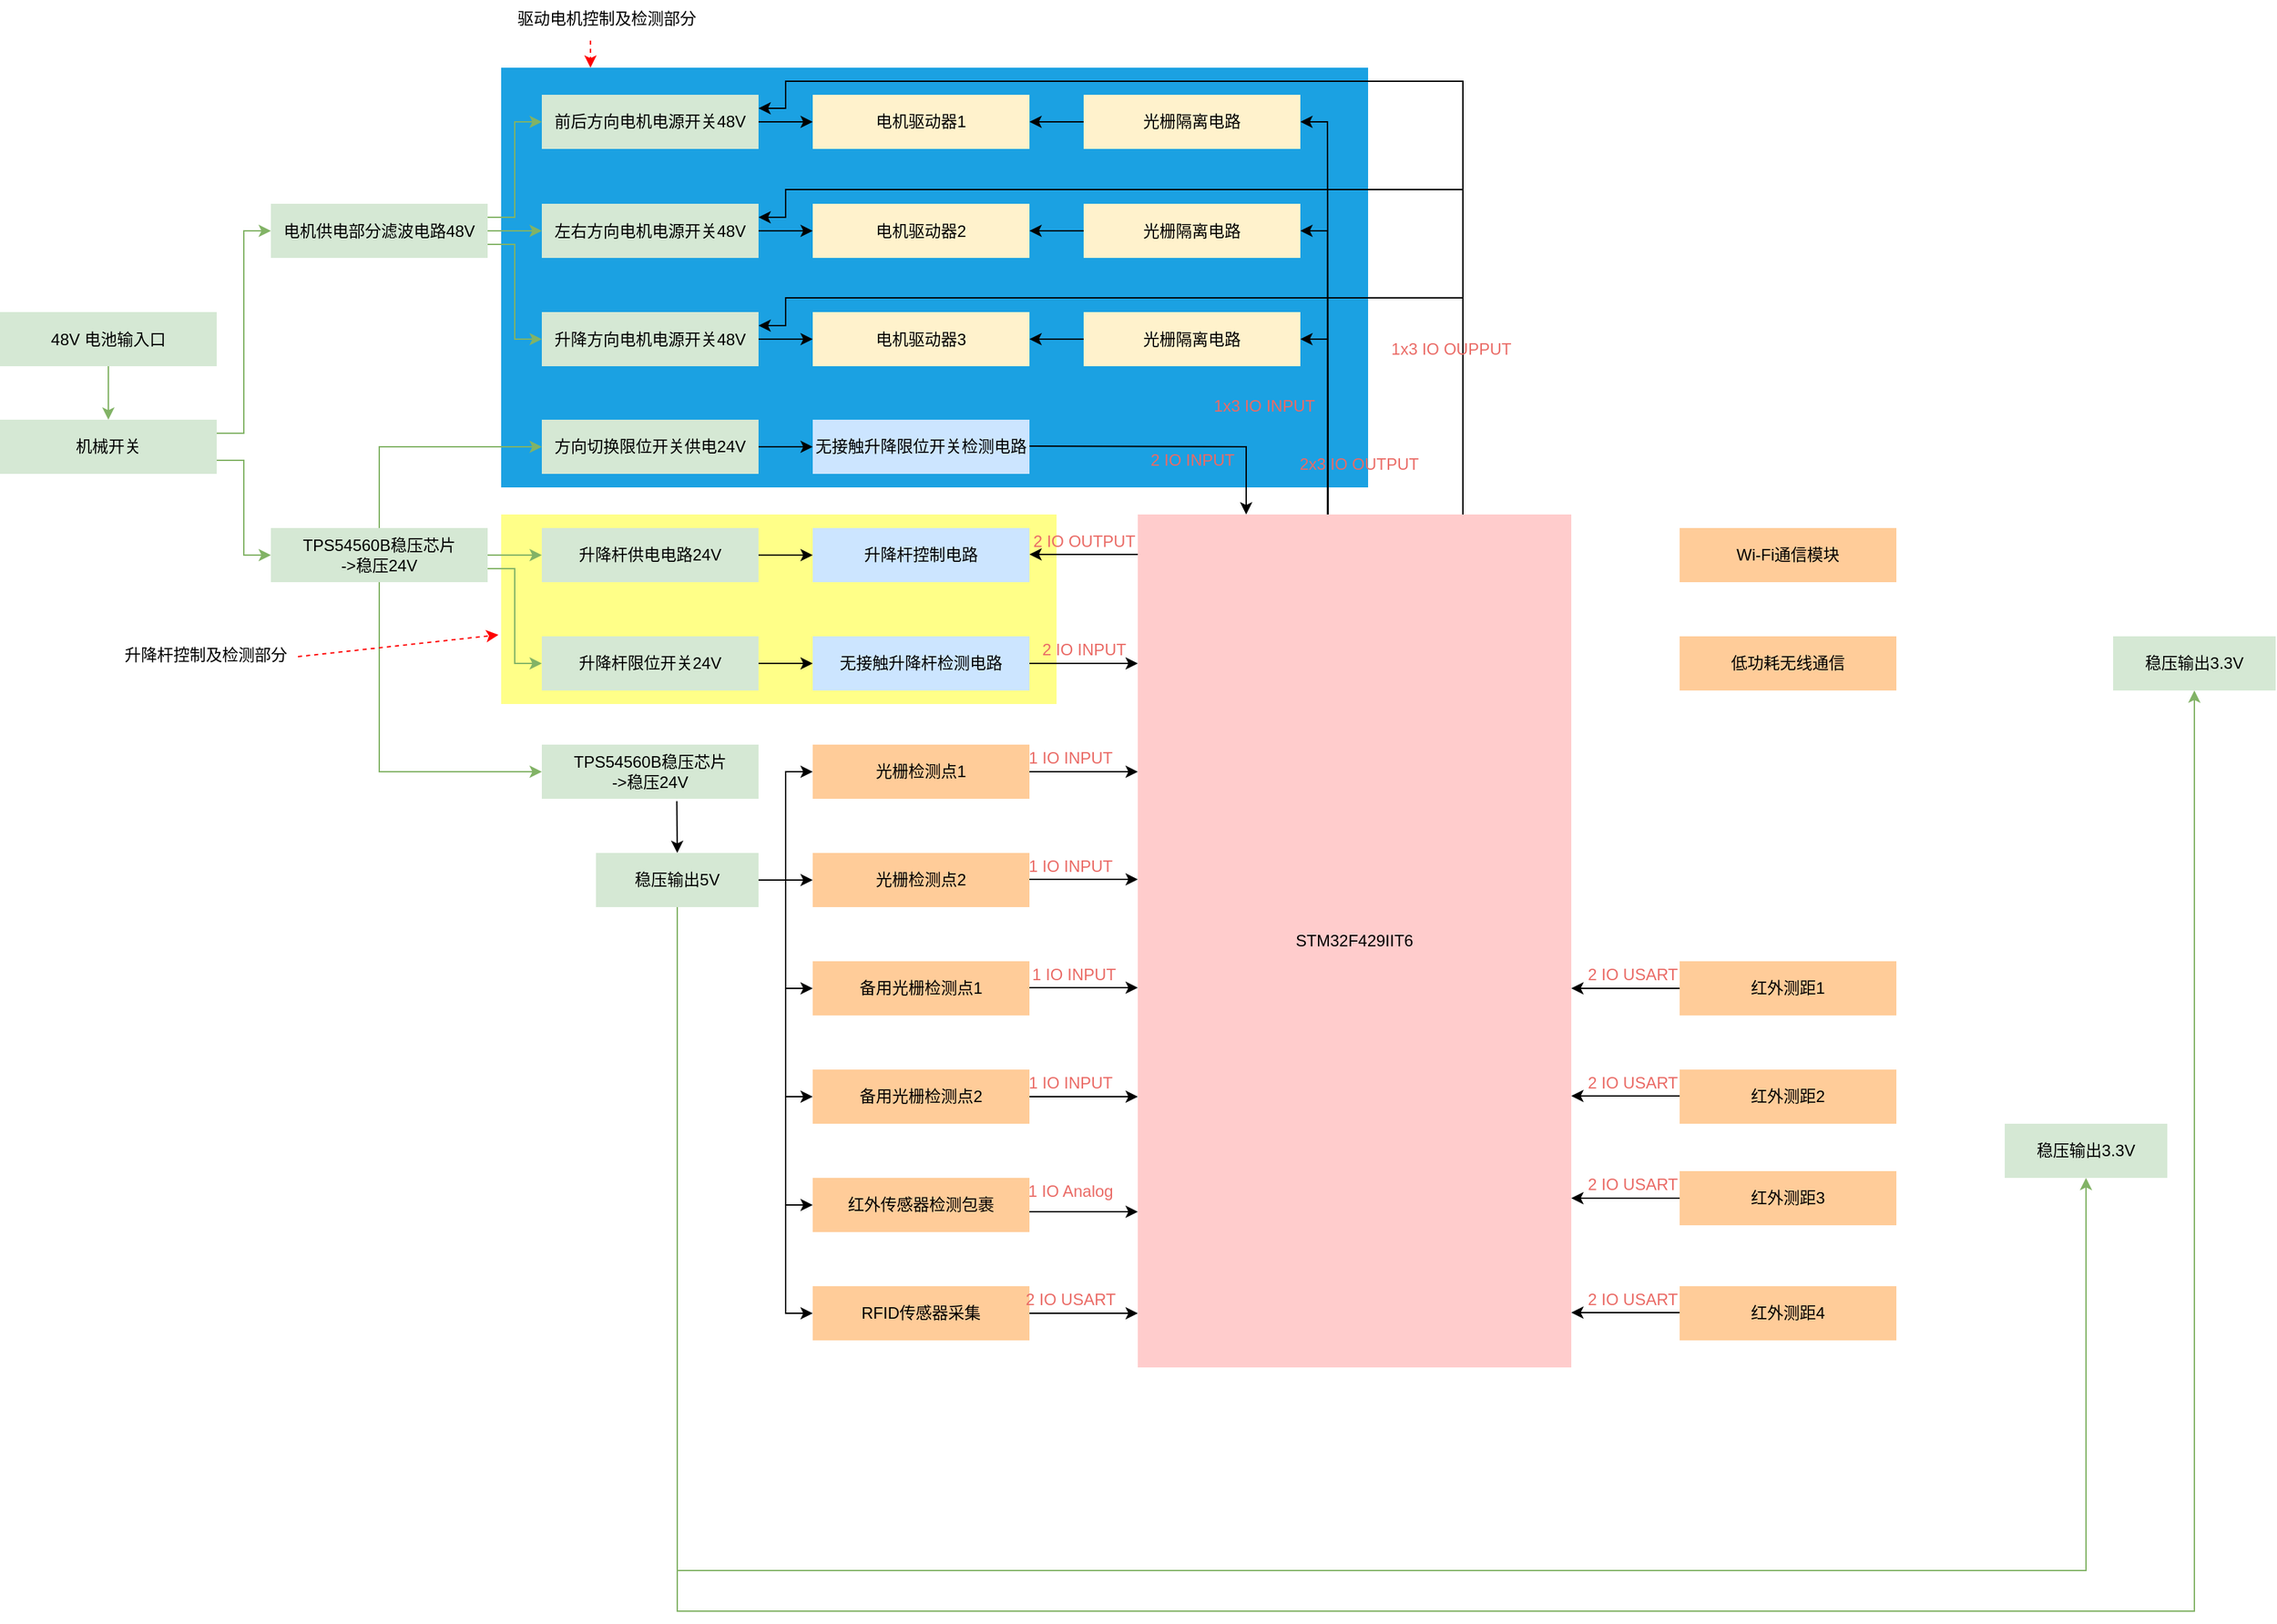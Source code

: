 <mxfile version="12.0.0" type="github" pages="1"><diagram id="swLJGi5v2HPjv_KgUqqM" name="第 1 页"><mxGraphModel dx="2008" dy="1260" grid="1" gridSize="10" guides="1" tooltips="1" connect="1" arrows="1" fold="1" page="1" pageScale="1" pageWidth="1169" pageHeight="827" math="0" shadow="0"><root><mxCell id="0"/><mxCell id="1" parent="0"/><mxCell id="vAtyXtitnbN9AJRjqvqJ-220" value="" style="rounded=0;whiteSpace=wrap;html=1;dashed=1;strokeColor=none;strokeWidth=1;fillColor=#1ba1e2;align=left;fontColor=#ffffff;" vertex="1" parent="1"><mxGeometry x="210" y="-60" width="640" height="310" as="geometry"/></mxCell><mxCell id="vAtyXtitnbN9AJRjqvqJ-217" value="" style="rounded=0;whiteSpace=wrap;html=1;strokeColor=none;strokeWidth=1;fillColor=#ffff88;align=left;noLabel=1;dashed=1;" vertex="1" parent="1"><mxGeometry x="210" y="270" width="410" height="140" as="geometry"/></mxCell><mxCell id="vAtyXtitnbN9AJRjqvqJ-133" value="" style="edgeStyle=orthogonalEdgeStyle;rounded=0;orthogonalLoop=1;jettySize=auto;html=1;exitX=0.5;exitY=0;exitDx=0;exitDy=0;fillColor=#d5e8d4;strokeColor=#82b366;" edge="1" parent="1" source="vAtyXtitnbN9AJRjqvqJ-2" target="vAtyXtitnbN9AJRjqvqJ-128"><mxGeometry relative="1" as="geometry"><Array as="points"><mxPoint x="120" y="220"/></Array></mxGeometry></mxCell><mxCell id="vAtyXtitnbN9AJRjqvqJ-144" style="edgeStyle=orthogonalEdgeStyle;rounded=0;orthogonalLoop=1;jettySize=auto;html=1;exitX=0.5;exitY=1;exitDx=0;exitDy=0;entryX=0;entryY=0.5;entryDx=0;entryDy=0;fillColor=#d5e8d4;strokeColor=#82b366;" edge="1" parent="1" source="vAtyXtitnbN9AJRjqvqJ-2" target="vAtyXtitnbN9AJRjqvqJ-114"><mxGeometry relative="1" as="geometry"/></mxCell><mxCell id="vAtyXtitnbN9AJRjqvqJ-145" value="" style="edgeStyle=orthogonalEdgeStyle;rounded=0;orthogonalLoop=1;jettySize=auto;html=1;fillColor=#d5e8d4;strokeColor=#82b366;" edge="1" parent="1" source="vAtyXtitnbN9AJRjqvqJ-2" target="vAtyXtitnbN9AJRjqvqJ-137"><mxGeometry relative="1" as="geometry"/></mxCell><mxCell id="vAtyXtitnbN9AJRjqvqJ-203" style="edgeStyle=orthogonalEdgeStyle;rounded=0;orthogonalLoop=1;jettySize=auto;html=1;exitX=1;exitY=0.75;exitDx=0;exitDy=0;entryX=0;entryY=0.5;entryDx=0;entryDy=0;fillColor=#d5e8d4;strokeColor=#82b366;" edge="1" parent="1" source="vAtyXtitnbN9AJRjqvqJ-2" target="vAtyXtitnbN9AJRjqvqJ-200"><mxGeometry relative="1" as="geometry"/></mxCell><mxCell id="vAtyXtitnbN9AJRjqvqJ-2" value="TPS54560B稳压芯片&lt;br&gt;-&amp;gt;稳压24V" style="rounded=0;whiteSpace=wrap;html=1;shadow=0;fillColor=#d5e8d4;strokeColor=none;" vertex="1" parent="1"><mxGeometry x="40" y="280" width="160" height="40" as="geometry"/></mxCell><mxCell id="vAtyXtitnbN9AJRjqvqJ-177" style="edgeStyle=orthogonalEdgeStyle;rounded=0;orthogonalLoop=1;jettySize=auto;html=1;entryX=1;entryY=0.5;entryDx=0;entryDy=0;" edge="1" parent="1" source="vAtyXtitnbN9AJRjqvqJ-3" target="vAtyXtitnbN9AJRjqvqJ-169"><mxGeometry relative="1" as="geometry"><Array as="points"><mxPoint x="820" y="141"/></Array></mxGeometry></mxCell><mxCell id="vAtyXtitnbN9AJRjqvqJ-179" style="edgeStyle=orthogonalEdgeStyle;rounded=0;orthogonalLoop=1;jettySize=auto;html=1;entryX=1;entryY=0.5;entryDx=0;entryDy=0;" edge="1" parent="1" source="vAtyXtitnbN9AJRjqvqJ-3" target="vAtyXtitnbN9AJRjqvqJ-168"><mxGeometry relative="1" as="geometry"><Array as="points"><mxPoint x="820" y="61"/></Array></mxGeometry></mxCell><mxCell id="vAtyXtitnbN9AJRjqvqJ-180" style="edgeStyle=orthogonalEdgeStyle;rounded=0;orthogonalLoop=1;jettySize=auto;html=1;exitX=0.439;exitY=0.001;exitDx=0;exitDy=0;entryX=1;entryY=0.5;entryDx=0;entryDy=0;exitPerimeter=0;" edge="1" parent="1" source="vAtyXtitnbN9AJRjqvqJ-3" target="vAtyXtitnbN9AJRjqvqJ-167"><mxGeometry relative="1" as="geometry"><Array as="points"><mxPoint x="820" y="200"/><mxPoint x="820" y="-20"/></Array></mxGeometry></mxCell><mxCell id="vAtyXtitnbN9AJRjqvqJ-227" value="2x3 IO OUTPUT" style="text;resizable=0;points=[];align=center;verticalAlign=middle;labelBackgroundColor=none;fontColor=#EA6B66;html=1;" vertex="1" connectable="0" parent="vAtyXtitnbN9AJRjqvqJ-180"><mxGeometry x="-0.546" y="63" relative="1" as="geometry"><mxPoint x="22.5" y="-30" as="offset"/></mxGeometry></mxCell><mxCell id="vAtyXtitnbN9AJRjqvqJ-242" style="edgeStyle=orthogonalEdgeStyle;rounded=0;orthogonalLoop=1;jettySize=auto;html=1;exitX=0.75;exitY=0;exitDx=0;exitDy=0;entryX=1;entryY=0.25;entryDx=0;entryDy=0;strokeColor=#000000;fontColor=#EA6B66;" edge="1" parent="1" source="vAtyXtitnbN9AJRjqvqJ-3" target="vAtyXtitnbN9AJRjqvqJ-120"><mxGeometry relative="1" as="geometry"><Array as="points"><mxPoint x="920" y="110"/><mxPoint x="420" y="110"/><mxPoint x="420" y="131"/></Array></mxGeometry></mxCell><mxCell id="vAtyXtitnbN9AJRjqvqJ-243" style="edgeStyle=orthogonalEdgeStyle;rounded=0;orthogonalLoop=1;jettySize=auto;html=1;exitX=0.75;exitY=0;exitDx=0;exitDy=0;entryX=1;entryY=0.25;entryDx=0;entryDy=0;strokeColor=#000000;fontColor=#EA6B66;" edge="1" parent="1" source="vAtyXtitnbN9AJRjqvqJ-3" target="vAtyXtitnbN9AJRjqvqJ-122"><mxGeometry relative="1" as="geometry"><Array as="points"><mxPoint x="920" y="30"/><mxPoint x="420" y="30"/><mxPoint x="420" y="51"/></Array></mxGeometry></mxCell><mxCell id="vAtyXtitnbN9AJRjqvqJ-244" style="edgeStyle=orthogonalEdgeStyle;rounded=0;orthogonalLoop=1;jettySize=auto;html=1;exitX=0.75;exitY=0;exitDx=0;exitDy=0;entryX=1;entryY=0.25;entryDx=0;entryDy=0;strokeColor=#000000;fontColor=#EA6B66;" edge="1" parent="1" source="vAtyXtitnbN9AJRjqvqJ-3" target="vAtyXtitnbN9AJRjqvqJ-123"><mxGeometry relative="1" as="geometry"><Array as="points"><mxPoint x="920" y="-50"/><mxPoint x="420" y="-50"/><mxPoint x="420" y="-30"/></Array></mxGeometry></mxCell><mxCell id="vAtyXtitnbN9AJRjqvqJ-245" value="1x3 IO OUPPUT" style="text;html=1;resizable=0;points=[];align=center;verticalAlign=middle;labelBackgroundColor=none;fontColor=#EA6B66;" vertex="1" connectable="0" parent="vAtyXtitnbN9AJRjqvqJ-244"><mxGeometry x="-0.852" y="1" relative="1" as="geometry"><mxPoint x="-8.5" y="-59" as="offset"/></mxGeometry></mxCell><mxCell id="vAtyXtitnbN9AJRjqvqJ-3" value="STM32F429IIT6" style="rounded=0;whiteSpace=wrap;html=1;shadow=0;fillColor=#ffcccc;strokeColor=none;" vertex="1" parent="1"><mxGeometry x="680" y="270" width="320" height="630" as="geometry"/></mxCell><mxCell id="vAtyXtitnbN9AJRjqvqJ-118" style="edgeStyle=orthogonalEdgeStyle;rounded=0;orthogonalLoop=1;jettySize=auto;html=1;exitX=1;exitY=0.25;exitDx=0;exitDy=0;entryX=0;entryY=0.5;entryDx=0;entryDy=0;fillColor=#d5e8d4;strokeColor=#82b366;" edge="1" parent="1" source="vAtyXtitnbN9AJRjqvqJ-112" target="vAtyXtitnbN9AJRjqvqJ-116"><mxGeometry relative="1" as="geometry"/></mxCell><mxCell id="vAtyXtitnbN9AJRjqvqJ-127" style="edgeStyle=orthogonalEdgeStyle;rounded=0;orthogonalLoop=1;jettySize=auto;html=1;exitX=1;exitY=0.75;exitDx=0;exitDy=0;entryX=0;entryY=0.5;entryDx=0;entryDy=0;fillColor=#d5e8d4;strokeColor=#82b366;" edge="1" parent="1" source="vAtyXtitnbN9AJRjqvqJ-112" target="vAtyXtitnbN9AJRjqvqJ-2"><mxGeometry relative="1" as="geometry"/></mxCell><mxCell id="vAtyXtitnbN9AJRjqvqJ-112" value="机械开关" style="rounded=0;whiteSpace=wrap;html=1;shadow=0;fillColor=#d5e8d4;strokeColor=none;" vertex="1" parent="1"><mxGeometry x="-160" y="200" width="160" height="40" as="geometry"/></mxCell><mxCell id="vAtyXtitnbN9AJRjqvqJ-148" style="edgeStyle=orthogonalEdgeStyle;rounded=0;orthogonalLoop=1;jettySize=auto;html=1;exitX=0.623;exitY=1.043;exitDx=0;exitDy=0;entryX=0.5;entryY=0;entryDx=0;entryDy=0;exitPerimeter=0;" edge="1" parent="1" source="vAtyXtitnbN9AJRjqvqJ-114" target="vAtyXtitnbN9AJRjqvqJ-147"><mxGeometry relative="1" as="geometry"/></mxCell><mxCell id="vAtyXtitnbN9AJRjqvqJ-114" value="TPS54560B稳压芯片&lt;br&gt;-&amp;gt;稳压24V" style="rounded=0;whiteSpace=wrap;html=1;shadow=0;fillColor=#d5e8d4;strokeColor=none;" vertex="1" parent="1"><mxGeometry x="240" y="440" width="160" height="40" as="geometry"/></mxCell><mxCell id="vAtyXtitnbN9AJRjqvqJ-124" value="" style="edgeStyle=orthogonalEdgeStyle;rounded=0;orthogonalLoop=1;jettySize=auto;html=1;fillColor=#d5e8d4;strokeColor=#82b366;" edge="1" parent="1" source="vAtyXtitnbN9AJRjqvqJ-116" target="vAtyXtitnbN9AJRjqvqJ-122"><mxGeometry relative="1" as="geometry"/></mxCell><mxCell id="vAtyXtitnbN9AJRjqvqJ-125" style="edgeStyle=orthogonalEdgeStyle;rounded=0;orthogonalLoop=1;jettySize=auto;html=1;exitX=1;exitY=0.25;exitDx=0;exitDy=0;entryX=0;entryY=0.5;entryDx=0;entryDy=0;fillColor=#d5e8d4;strokeColor=#82b366;" edge="1" parent="1" source="vAtyXtitnbN9AJRjqvqJ-116" target="vAtyXtitnbN9AJRjqvqJ-123"><mxGeometry relative="1" as="geometry"/></mxCell><mxCell id="vAtyXtitnbN9AJRjqvqJ-126" style="edgeStyle=orthogonalEdgeStyle;rounded=0;orthogonalLoop=1;jettySize=auto;html=1;exitX=1;exitY=0.75;exitDx=0;exitDy=0;entryX=0;entryY=0.5;entryDx=0;entryDy=0;fillColor=#d5e8d4;strokeColor=#82b366;" edge="1" parent="1" source="vAtyXtitnbN9AJRjqvqJ-116" target="vAtyXtitnbN9AJRjqvqJ-120"><mxGeometry relative="1" as="geometry"/></mxCell><mxCell id="vAtyXtitnbN9AJRjqvqJ-116" value="电机供电部分滤波电路48V" style="rounded=0;whiteSpace=wrap;html=1;shadow=0;fillColor=#d5e8d4;strokeColor=none;" vertex="1" parent="1"><mxGeometry x="40" y="40.5" width="160" height="40" as="geometry"/></mxCell><mxCell id="vAtyXtitnbN9AJRjqvqJ-172" value="" style="edgeStyle=orthogonalEdgeStyle;rounded=0;orthogonalLoop=1;jettySize=auto;html=1;" edge="1" parent="1" source="vAtyXtitnbN9AJRjqvqJ-120" target="vAtyXtitnbN9AJRjqvqJ-152"><mxGeometry relative="1" as="geometry"/></mxCell><mxCell id="vAtyXtitnbN9AJRjqvqJ-120" value="升降方向电机电源开关48V" style="rounded=0;whiteSpace=wrap;html=1;shadow=0;fillColor=#d5e8d4;strokeColor=none;" vertex="1" parent="1"><mxGeometry x="240" y="120.5" width="160" height="40" as="geometry"/></mxCell><mxCell id="vAtyXtitnbN9AJRjqvqJ-171" value="" style="edgeStyle=orthogonalEdgeStyle;rounded=0;orthogonalLoop=1;jettySize=auto;html=1;" edge="1" parent="1" source="vAtyXtitnbN9AJRjqvqJ-122" target="vAtyXtitnbN9AJRjqvqJ-151"><mxGeometry relative="1" as="geometry"/></mxCell><mxCell id="vAtyXtitnbN9AJRjqvqJ-122" value="左右方向电机电源开关48V" style="rounded=0;whiteSpace=wrap;html=1;shadow=0;fillColor=#d5e8d4;strokeColor=none;" vertex="1" parent="1"><mxGeometry x="240" y="40.5" width="160" height="40" as="geometry"/></mxCell><mxCell id="vAtyXtitnbN9AJRjqvqJ-170" value="" style="edgeStyle=orthogonalEdgeStyle;rounded=0;orthogonalLoop=1;jettySize=auto;html=1;" edge="1" parent="1" source="vAtyXtitnbN9AJRjqvqJ-123" target="vAtyXtitnbN9AJRjqvqJ-150"><mxGeometry relative="1" as="geometry"/></mxCell><mxCell id="vAtyXtitnbN9AJRjqvqJ-123" value="前后方向电机电源开关48V" style="rounded=0;whiteSpace=wrap;html=1;shadow=0;fillColor=#d5e8d4;strokeColor=none;" vertex="1" parent="1"><mxGeometry x="240" y="-40" width="160" height="40" as="geometry"/></mxCell><mxCell id="vAtyXtitnbN9AJRjqvqJ-156" value="" style="edgeStyle=orthogonalEdgeStyle;rounded=0;orthogonalLoop=1;jettySize=auto;html=1;" edge="1" parent="1" source="vAtyXtitnbN9AJRjqvqJ-128" target="vAtyXtitnbN9AJRjqvqJ-134"><mxGeometry relative="1" as="geometry"/></mxCell><mxCell id="vAtyXtitnbN9AJRjqvqJ-128" value="方向切换限位开关供电24V" style="rounded=0;whiteSpace=wrap;html=1;shadow=0;fillColor=#d5e8d4;strokeColor=none;" vertex="1" parent="1"><mxGeometry x="240" y="200" width="160" height="40" as="geometry"/></mxCell><mxCell id="vAtyXtitnbN9AJRjqvqJ-134" value="&lt;span style=&quot;white-space: normal&quot;&gt;无接触升降限位开关检测电路&lt;/span&gt;" style="rounded=0;whiteSpace=wrap;html=1;shadow=0;fillColor=#cce5ff;strokeColor=none;" vertex="1" parent="1"><mxGeometry x="440" y="200" width="160" height="40" as="geometry"/></mxCell><mxCell id="vAtyXtitnbN9AJRjqvqJ-140" value="" style="edgeStyle=orthogonalEdgeStyle;rounded=0;orthogonalLoop=1;jettySize=auto;html=1;" edge="1" parent="1" source="vAtyXtitnbN9AJRjqvqJ-137" target="vAtyXtitnbN9AJRjqvqJ-139"><mxGeometry relative="1" as="geometry"/></mxCell><mxCell id="vAtyXtitnbN9AJRjqvqJ-137" value="升降杆供电电路24V" style="rounded=0;whiteSpace=wrap;html=1;shadow=0;fillColor=#d5e8d4;strokeColor=none;" vertex="1" parent="1"><mxGeometry x="240" y="280" width="160" height="40" as="geometry"/></mxCell><mxCell id="vAtyXtitnbN9AJRjqvqJ-139" value="升降杆控制电路" style="rounded=0;whiteSpace=wrap;html=1;shadow=0;fillColor=#cce5ff;strokeColor=none;" vertex="1" parent="1"><mxGeometry x="440" y="280" width="160" height="40" as="geometry"/></mxCell><mxCell id="vAtyXtitnbN9AJRjqvqJ-146" value="稳压输出3.3V" style="rounded=0;whiteSpace=wrap;html=1;shadow=0;fillColor=#d5e8d4;strokeColor=none;" vertex="1" parent="1"><mxGeometry x="1320" y="720" width="120" height="40" as="geometry"/></mxCell><mxCell id="vAtyXtitnbN9AJRjqvqJ-162" style="edgeStyle=orthogonalEdgeStyle;rounded=0;orthogonalLoop=1;jettySize=auto;html=1;exitX=1;exitY=0.5;exitDx=0;exitDy=0;entryX=0;entryY=0.5;entryDx=0;entryDy=0;" edge="1" parent="1" source="vAtyXtitnbN9AJRjqvqJ-147" target="vAtyXtitnbN9AJRjqvqJ-157"><mxGeometry relative="1" as="geometry"/></mxCell><mxCell id="vAtyXtitnbN9AJRjqvqJ-163" style="edgeStyle=orthogonalEdgeStyle;rounded=0;orthogonalLoop=1;jettySize=auto;html=1;exitX=1;exitY=0.5;exitDx=0;exitDy=0;entryX=0;entryY=0.5;entryDx=0;entryDy=0;" edge="1" parent="1" source="vAtyXtitnbN9AJRjqvqJ-147" target="vAtyXtitnbN9AJRjqvqJ-158"><mxGeometry relative="1" as="geometry"/></mxCell><mxCell id="vAtyXtitnbN9AJRjqvqJ-164" style="edgeStyle=orthogonalEdgeStyle;rounded=0;orthogonalLoop=1;jettySize=auto;html=1;exitX=1;exitY=0.5;exitDx=0;exitDy=0;entryX=0;entryY=0.5;entryDx=0;entryDy=0;" edge="1" parent="1" source="vAtyXtitnbN9AJRjqvqJ-147" target="vAtyXtitnbN9AJRjqvqJ-160"><mxGeometry relative="1" as="geometry"/></mxCell><mxCell id="vAtyXtitnbN9AJRjqvqJ-165" style="edgeStyle=orthogonalEdgeStyle;rounded=0;orthogonalLoop=1;jettySize=auto;html=1;exitX=1;exitY=0.5;exitDx=0;exitDy=0;entryX=0;entryY=0.5;entryDx=0;entryDy=0;" edge="1" parent="1" source="vAtyXtitnbN9AJRjqvqJ-147" target="vAtyXtitnbN9AJRjqvqJ-161"><mxGeometry relative="1" as="geometry"/></mxCell><mxCell id="vAtyXtitnbN9AJRjqvqJ-224" style="edgeStyle=orthogonalEdgeStyle;rounded=0;orthogonalLoop=1;jettySize=auto;html=1;exitX=0.5;exitY=1;exitDx=0;exitDy=0;entryX=0.5;entryY=1;entryDx=0;entryDy=0;strokeColor=#82b366;fontColor=none;fillColor=#d5e8d4;" edge="1" parent="1" source="vAtyXtitnbN9AJRjqvqJ-147" target="vAtyXtitnbN9AJRjqvqJ-146"><mxGeometry relative="1" as="geometry"><Array as="points"><mxPoint x="340" y="1050"/><mxPoint x="1380" y="1050"/></Array></mxGeometry></mxCell><mxCell id="vAtyXtitnbN9AJRjqvqJ-226" style="edgeStyle=orthogonalEdgeStyle;rounded=0;orthogonalLoop=1;jettySize=auto;html=1;exitX=0.5;exitY=1;exitDx=0;exitDy=0;entryX=0.5;entryY=1;entryDx=0;entryDy=0;strokeColor=#82b366;fontColor=none;fillColor=#d5e8d4;" edge="1" parent="1" source="vAtyXtitnbN9AJRjqvqJ-147" target="vAtyXtitnbN9AJRjqvqJ-225"><mxGeometry relative="1" as="geometry"><Array as="points"><mxPoint x="340" y="1080"/><mxPoint x="1460" y="1080"/></Array></mxGeometry></mxCell><mxCell id="vAtyXtitnbN9AJRjqvqJ-259" style="edgeStyle=orthogonalEdgeStyle;rounded=0;orthogonalLoop=1;jettySize=auto;html=1;exitX=1;exitY=0.5;exitDx=0;exitDy=0;entryX=0;entryY=0.5;entryDx=0;entryDy=0;strokeColor=#000000;fontColor=#EA6B66;" edge="1" parent="1" source="vAtyXtitnbN9AJRjqvqJ-147" target="vAtyXtitnbN9AJRjqvqJ-247"><mxGeometry relative="1" as="geometry"/></mxCell><mxCell id="vAtyXtitnbN9AJRjqvqJ-260" style="edgeStyle=orthogonalEdgeStyle;rounded=0;orthogonalLoop=1;jettySize=auto;html=1;exitX=1;exitY=0.5;exitDx=0;exitDy=0;entryX=0;entryY=0.5;entryDx=0;entryDy=0;strokeColor=#000000;fontColor=#EA6B66;" edge="1" parent="1" source="vAtyXtitnbN9AJRjqvqJ-147" target="vAtyXtitnbN9AJRjqvqJ-246"><mxGeometry relative="1" as="geometry"/></mxCell><mxCell id="vAtyXtitnbN9AJRjqvqJ-147" value="稳压输出5V" style="rounded=0;whiteSpace=wrap;html=1;shadow=0;fillColor=#d5e8d4;strokeColor=none;" vertex="1" parent="1"><mxGeometry x="280" y="520" width="120" height="40" as="geometry"/></mxCell><mxCell id="vAtyXtitnbN9AJRjqvqJ-150" value="电机驱动器1" style="rounded=0;whiteSpace=wrap;html=1;shadow=0;fillColor=#fff2cc;strokeColor=none;" vertex="1" parent="1"><mxGeometry x="440" y="-40.0" width="160" height="40" as="geometry"/></mxCell><mxCell id="vAtyXtitnbN9AJRjqvqJ-151" value="电机驱动器2" style="rounded=0;whiteSpace=wrap;html=1;shadow=0;fillColor=#fff2cc;strokeColor=none;" vertex="1" parent="1"><mxGeometry x="440" y="40.5" width="160" height="40" as="geometry"/></mxCell><mxCell id="vAtyXtitnbN9AJRjqvqJ-152" value="电机驱动器3" style="rounded=0;whiteSpace=wrap;html=1;shadow=0;fillColor=#fff2cc;strokeColor=none;" vertex="1" parent="1"><mxGeometry x="440" y="120.5" width="160" height="40" as="geometry"/></mxCell><mxCell id="vAtyXtitnbN9AJRjqvqJ-157" value="光栅检测点1" style="rounded=0;whiteSpace=wrap;html=1;shadow=0;fillColor=#ffcc99;strokeColor=none;" vertex="1" parent="1"><mxGeometry x="440" y="440" width="160" height="40" as="geometry"/></mxCell><mxCell id="vAtyXtitnbN9AJRjqvqJ-158" value="光栅检测点2" style="rounded=0;whiteSpace=wrap;html=1;shadow=0;fillColor=#ffcc99;strokeColor=none;" vertex="1" parent="1"><mxGeometry x="440" y="520" width="160" height="40" as="geometry"/></mxCell><mxCell id="vAtyXtitnbN9AJRjqvqJ-160" value="备用光栅检测点1" style="rounded=0;whiteSpace=wrap;html=1;shadow=0;fillColor=#ffcc99;strokeColor=none;" vertex="1" parent="1"><mxGeometry x="440" y="600" width="160" height="40" as="geometry"/></mxCell><mxCell id="vAtyXtitnbN9AJRjqvqJ-161" value="备用光栅检测点2" style="rounded=0;whiteSpace=wrap;html=1;shadow=0;fillColor=#ffcc99;strokeColor=none;" vertex="1" parent="1"><mxGeometry x="440" y="680" width="160" height="40" as="geometry"/></mxCell><mxCell id="vAtyXtitnbN9AJRjqvqJ-174" value="" style="edgeStyle=orthogonalEdgeStyle;rounded=0;orthogonalLoop=1;jettySize=auto;html=1;" edge="1" parent="1" source="vAtyXtitnbN9AJRjqvqJ-167" target="vAtyXtitnbN9AJRjqvqJ-150"><mxGeometry relative="1" as="geometry"/></mxCell><mxCell id="vAtyXtitnbN9AJRjqvqJ-167" value="光栅隔离电路" style="rounded=0;whiteSpace=wrap;html=1;shadow=0;fillColor=#fff2cc;strokeColor=none;" vertex="1" parent="1"><mxGeometry x="640" y="-40" width="160" height="40" as="geometry"/></mxCell><mxCell id="vAtyXtitnbN9AJRjqvqJ-175" value="" style="edgeStyle=orthogonalEdgeStyle;rounded=0;orthogonalLoop=1;jettySize=auto;html=1;" edge="1" parent="1" source="vAtyXtitnbN9AJRjqvqJ-168" target="vAtyXtitnbN9AJRjqvqJ-151"><mxGeometry relative="1" as="geometry"/></mxCell><mxCell id="vAtyXtitnbN9AJRjqvqJ-168" value="光栅隔离电路" style="rounded=0;whiteSpace=wrap;html=1;shadow=0;fillColor=#fff2cc;strokeColor=none;" vertex="1" parent="1"><mxGeometry x="640" y="40.5" width="160" height="40" as="geometry"/></mxCell><mxCell id="vAtyXtitnbN9AJRjqvqJ-176" value="" style="edgeStyle=orthogonalEdgeStyle;rounded=0;orthogonalLoop=1;jettySize=auto;html=1;" edge="1" parent="1" source="vAtyXtitnbN9AJRjqvqJ-169" target="vAtyXtitnbN9AJRjqvqJ-152"><mxGeometry relative="1" as="geometry"/></mxCell><mxCell id="vAtyXtitnbN9AJRjqvqJ-169" value="光栅隔离电路" style="rounded=0;whiteSpace=wrap;html=1;shadow=0;fillColor=#fff2cc;strokeColor=none;" vertex="1" parent="1"><mxGeometry x="640" y="120.5" width="160" height="40" as="geometry"/></mxCell><mxCell id="vAtyXtitnbN9AJRjqvqJ-187" style="edgeStyle=orthogonalEdgeStyle;rounded=0;orthogonalLoop=1;jettySize=auto;html=1;exitX=0;exitY=0.313;exitDx=0;exitDy=0;entryX=1;entryY=0.5;entryDx=0;entryDy=0;exitPerimeter=0;" edge="1" parent="1"><mxGeometry relative="1" as="geometry"><mxPoint x="600" y="380" as="sourcePoint"/><mxPoint x="680" y="380" as="targetPoint"/></mxGeometry></mxCell><mxCell id="vAtyXtitnbN9AJRjqvqJ-231" value="2 IO INPUT" style="text;html=1;resizable=0;points=[];align=center;verticalAlign=middle;labelBackgroundColor=none;fontColor=#EA6B66;" vertex="1" connectable="0" parent="vAtyXtitnbN9AJRjqvqJ-187"><mxGeometry x="-0.09" y="-1" relative="1" as="geometry"><mxPoint x="3.276" y="-11" as="offset"/></mxGeometry></mxCell><mxCell id="vAtyXtitnbN9AJRjqvqJ-188" style="edgeStyle=orthogonalEdgeStyle;rounded=0;orthogonalLoop=1;jettySize=auto;html=1;exitX=0;exitY=0.313;exitDx=0;exitDy=0;entryX=1;entryY=0.5;entryDx=0;entryDy=0;exitPerimeter=0;" edge="1" parent="1"><mxGeometry relative="1" as="geometry"><mxPoint x="600" y="460" as="sourcePoint"/><mxPoint x="680" y="460" as="targetPoint"/></mxGeometry></mxCell><mxCell id="vAtyXtitnbN9AJRjqvqJ-232" value="1 IO INPUT" style="text;html=1;resizable=0;points=[];align=center;verticalAlign=middle;labelBackgroundColor=none;fontColor=#EA6B66;" vertex="1" connectable="0" parent="vAtyXtitnbN9AJRjqvqJ-188"><mxGeometry x="-0.34" y="1" relative="1" as="geometry"><mxPoint x="3.5" y="-9" as="offset"/></mxGeometry></mxCell><mxCell id="vAtyXtitnbN9AJRjqvqJ-191" style="edgeStyle=orthogonalEdgeStyle;rounded=0;orthogonalLoop=1;jettySize=auto;html=1;exitX=0;exitY=0.313;exitDx=0;exitDy=0;entryX=1;entryY=0.5;entryDx=0;entryDy=0;exitPerimeter=0;" edge="1" parent="1"><mxGeometry relative="1" as="geometry"><mxPoint x="680" y="299.5" as="sourcePoint"/><mxPoint x="600" y="299.5" as="targetPoint"/></mxGeometry></mxCell><mxCell id="vAtyXtitnbN9AJRjqvqJ-230" value="2 IO OUTPUT" style="text;html=1;resizable=0;points=[];align=center;verticalAlign=middle;labelBackgroundColor=none;fontColor=#EA6B66;" vertex="1" connectable="0" parent="vAtyXtitnbN9AJRjqvqJ-191"><mxGeometry x="0.123" relative="1" as="geometry"><mxPoint x="4.665" y="-9.5" as="offset"/></mxGeometry></mxCell><mxCell id="vAtyXtitnbN9AJRjqvqJ-192" style="edgeStyle=orthogonalEdgeStyle;rounded=0;orthogonalLoop=1;jettySize=auto;html=1;exitX=0;exitY=0.313;exitDx=0;exitDy=0;entryX=0.25;entryY=0;entryDx=0;entryDy=0;exitPerimeter=0;" edge="1" parent="1" target="vAtyXtitnbN9AJRjqvqJ-3"><mxGeometry relative="1" as="geometry"><mxPoint x="600" y="219.5" as="sourcePoint"/><mxPoint x="680" y="219.5" as="targetPoint"/></mxGeometry></mxCell><mxCell id="vAtyXtitnbN9AJRjqvqJ-228" value="2 IO INPUT" style="text;html=1;resizable=0;points=[];align=center;verticalAlign=middle;labelBackgroundColor=none;fontColor=#EA6B66;" vertex="1" connectable="0" parent="vAtyXtitnbN9AJRjqvqJ-192"><mxGeometry x="0.897" relative="1" as="geometry"><mxPoint x="-40" y="-29" as="offset"/></mxGeometry></mxCell><mxCell id="vAtyXtitnbN9AJRjqvqJ-193" style="edgeStyle=orthogonalEdgeStyle;rounded=0;orthogonalLoop=1;jettySize=auto;html=1;exitX=0;exitY=0.313;exitDx=0;exitDy=0;entryX=1;entryY=0.5;entryDx=0;entryDy=0;exitPerimeter=0;" edge="1" parent="1"><mxGeometry relative="1" as="geometry"><mxPoint x="600" y="539.5" as="sourcePoint"/><mxPoint x="680" y="539.5" as="targetPoint"/></mxGeometry></mxCell><mxCell id="vAtyXtitnbN9AJRjqvqJ-233" value="1 IO INPUT" style="text;html=1;resizable=0;points=[];align=center;verticalAlign=middle;labelBackgroundColor=none;fontColor=#EA6B66;" vertex="1" connectable="0" parent="vAtyXtitnbN9AJRjqvqJ-193"><mxGeometry x="-0.11" y="2" relative="1" as="geometry"><mxPoint x="-5.5" y="-7.5" as="offset"/></mxGeometry></mxCell><mxCell id="vAtyXtitnbN9AJRjqvqJ-194" style="edgeStyle=orthogonalEdgeStyle;rounded=0;orthogonalLoop=1;jettySize=auto;html=1;exitX=0;exitY=0.313;exitDx=0;exitDy=0;entryX=1;entryY=0.5;entryDx=0;entryDy=0;exitPerimeter=0;" edge="1" parent="1"><mxGeometry relative="1" as="geometry"><mxPoint x="600" y="619.5" as="sourcePoint"/><mxPoint x="680" y="619.5" as="targetPoint"/></mxGeometry></mxCell><mxCell id="vAtyXtitnbN9AJRjqvqJ-199" value="" style="edgeStyle=orthogonalEdgeStyle;rounded=0;orthogonalLoop=1;jettySize=auto;html=1;" edge="1" parent="1" source="vAtyXtitnbN9AJRjqvqJ-200" target="vAtyXtitnbN9AJRjqvqJ-201"><mxGeometry relative="1" as="geometry"/></mxCell><mxCell id="vAtyXtitnbN9AJRjqvqJ-200" value="升降杆限位开关24V" style="rounded=0;whiteSpace=wrap;html=1;shadow=0;fillColor=#d5e8d4;strokeColor=none;" vertex="1" parent="1"><mxGeometry x="240" y="360" width="160" height="40" as="geometry"/></mxCell><mxCell id="vAtyXtitnbN9AJRjqvqJ-201" value="无接触升降杆检测电路" style="rounded=0;whiteSpace=wrap;html=1;shadow=0;fillColor=#cce5ff;strokeColor=none;" vertex="1" parent="1"><mxGeometry x="440" y="360" width="160" height="40" as="geometry"/></mxCell><mxCell id="vAtyXtitnbN9AJRjqvqJ-218" value="升降杆控制及检测部分" style="text;html=1;" vertex="1" parent="1"><mxGeometry x="-70" y="360" width="130" height="30" as="geometry"/></mxCell><mxCell id="vAtyXtitnbN9AJRjqvqJ-219" value="" style="endArrow=classic;html=1;fontColor=none;entryX=-0.005;entryY=0.635;entryDx=0;entryDy=0;entryPerimeter=0;exitX=1;exitY=0.5;exitDx=0;exitDy=0;dashed=1;strokeColor=#FF0000;" edge="1" parent="1" source="vAtyXtitnbN9AJRjqvqJ-218" target="vAtyXtitnbN9AJRjqvqJ-217"><mxGeometry width="50" height="50" relative="1" as="geometry"><mxPoint x="70" y="420" as="sourcePoint"/><mxPoint x="120" y="370" as="targetPoint"/></mxGeometry></mxCell><mxCell id="vAtyXtitnbN9AJRjqvqJ-223" style="edgeStyle=orthogonalEdgeStyle;rounded=0;orthogonalLoop=1;jettySize=auto;html=1;entryX=0.103;entryY=0;entryDx=0;entryDy=0;entryPerimeter=0;dashed=1;strokeColor=#FF0000;fontColor=none;" edge="1" parent="1" source="vAtyXtitnbN9AJRjqvqJ-221" target="vAtyXtitnbN9AJRjqvqJ-220"><mxGeometry relative="1" as="geometry"><Array as="points"><mxPoint x="276" y="-70"/></Array></mxGeometry></mxCell><mxCell id="vAtyXtitnbN9AJRjqvqJ-221" value="驱动电机控制及检测部分" style="text;html=1;" vertex="1" parent="1"><mxGeometry x="220" y="-110" width="130" height="30" as="geometry"/></mxCell><mxCell id="vAtyXtitnbN9AJRjqvqJ-222" style="edgeStyle=orthogonalEdgeStyle;rounded=0;orthogonalLoop=1;jettySize=auto;html=1;exitX=0;exitY=0.313;exitDx=0;exitDy=0;entryX=1;entryY=0.5;entryDx=0;entryDy=0;exitPerimeter=0;" edge="1" parent="1"><mxGeometry relative="1" as="geometry"><mxPoint x="600" y="700" as="sourcePoint"/><mxPoint x="680" y="700" as="targetPoint"/></mxGeometry></mxCell><mxCell id="vAtyXtitnbN9AJRjqvqJ-235" value="1 IO INPUT" style="text;html=1;resizable=0;points=[];align=center;verticalAlign=middle;labelBackgroundColor=none;fontColor=#EA6B66;" vertex="1" connectable="0" parent="vAtyXtitnbN9AJRjqvqJ-222"><mxGeometry x="-0.188" relative="1" as="geometry"><mxPoint x="-2.5" y="-10" as="offset"/></mxGeometry></mxCell><mxCell id="vAtyXtitnbN9AJRjqvqJ-225" value="稳压输出3.3V" style="rounded=0;whiteSpace=wrap;html=1;shadow=0;fillColor=#d5e8d4;strokeColor=none;" vertex="1" parent="1"><mxGeometry x="1400" y="360" width="120" height="40" as="geometry"/></mxCell><mxCell id="vAtyXtitnbN9AJRjqvqJ-229" value="1x3 IO INPUT" style="text;resizable=0;points=[];align=center;verticalAlign=middle;labelBackgroundColor=none;fontColor=#EA6B66;html=1;" vertex="1" connectable="0" parent="1"><mxGeometry x="759.943" y="210.109" as="geometry"><mxPoint x="12.5" y="-20" as="offset"/></mxGeometry></mxCell><mxCell id="vAtyXtitnbN9AJRjqvqJ-234" value="&lt;span style=&quot;text-align: center&quot;&gt;1 IO INPUT&lt;/span&gt;" style="text;html=1;resizable=0;points=[];autosize=1;align=left;verticalAlign=top;spacingTop=-4;fontColor=#EA6B66;" vertex="1" parent="1"><mxGeometry x="600" y="600" width="80" height="20" as="geometry"/></mxCell><mxCell id="vAtyXtitnbN9AJRjqvqJ-241" style="edgeStyle=orthogonalEdgeStyle;rounded=0;orthogonalLoop=1;jettySize=auto;html=1;entryX=0.5;entryY=0;entryDx=0;entryDy=0;strokeColor=#82b366;fontColor=#EA6B66;fillColor=#d5e8d4;" edge="1" parent="1" source="vAtyXtitnbN9AJRjqvqJ-236" target="vAtyXtitnbN9AJRjqvqJ-112"><mxGeometry relative="1" as="geometry"/></mxCell><mxCell id="vAtyXtitnbN9AJRjqvqJ-236" value="48V 电池输入口" style="rounded=0;whiteSpace=wrap;html=1;shadow=0;fillColor=#d5e8d4;strokeColor=none;" vertex="1" parent="1"><mxGeometry x="-160" y="120.5" width="160" height="40" as="geometry"/></mxCell><mxCell id="vAtyXtitnbN9AJRjqvqJ-246" value="RFID传感器采集" style="rounded=0;whiteSpace=wrap;html=1;shadow=0;fillColor=#ffcc99;strokeColor=none;" vertex="1" parent="1"><mxGeometry x="440" y="840" width="160" height="40" as="geometry"/></mxCell><mxCell id="vAtyXtitnbN9AJRjqvqJ-247" value="红外传感器检测包裹" style="rounded=0;whiteSpace=wrap;html=1;shadow=0;fillColor=#ffcc99;strokeColor=none;" vertex="1" parent="1"><mxGeometry x="440" y="760" width="160" height="40" as="geometry"/></mxCell><mxCell id="vAtyXtitnbN9AJRjqvqJ-249" style="edgeStyle=orthogonalEdgeStyle;rounded=0;orthogonalLoop=1;jettySize=auto;html=1;exitX=0;exitY=0.313;exitDx=0;exitDy=0;entryX=1;entryY=0.5;entryDx=0;entryDy=0;exitPerimeter=0;" edge="1" parent="1"><mxGeometry relative="1" as="geometry"><mxPoint x="600" y="860" as="sourcePoint"/><mxPoint x="680" y="860" as="targetPoint"/></mxGeometry></mxCell><mxCell id="vAtyXtitnbN9AJRjqvqJ-250" value="2 IO USART" style="text;html=1;resizable=0;points=[];align=center;verticalAlign=middle;labelBackgroundColor=none;fontColor=#EA6B66;" vertex="1" connectable="0" parent="vAtyXtitnbN9AJRjqvqJ-249"><mxGeometry x="-0.188" relative="1" as="geometry"><mxPoint x="-2.5" y="-10" as="offset"/></mxGeometry></mxCell><mxCell id="vAtyXtitnbN9AJRjqvqJ-251" style="edgeStyle=orthogonalEdgeStyle;rounded=0;orthogonalLoop=1;jettySize=auto;html=1;exitX=0;exitY=0.313;exitDx=0;exitDy=0;entryX=1;entryY=0.5;entryDx=0;entryDy=0;exitPerimeter=0;" edge="1" parent="1"><mxGeometry relative="1" as="geometry"><mxPoint x="600" y="785" as="sourcePoint"/><mxPoint x="680" y="785" as="targetPoint"/></mxGeometry></mxCell><mxCell id="vAtyXtitnbN9AJRjqvqJ-252" value="1 IO Analog" style="text;html=1;resizable=0;points=[];align=center;verticalAlign=middle;labelBackgroundColor=none;fontColor=#EA6B66;" vertex="1" connectable="0" parent="vAtyXtitnbN9AJRjqvqJ-251"><mxGeometry x="-0.188" relative="1" as="geometry"><mxPoint x="-2.5" y="-15" as="offset"/></mxGeometry></mxCell><mxCell id="vAtyXtitnbN9AJRjqvqJ-253" value="Wi-Fi通信模块" style="rounded=0;whiteSpace=wrap;html=1;shadow=0;fillColor=#ffcc99;strokeColor=none;" vertex="1" parent="1"><mxGeometry x="1080" y="280" width="160" height="40" as="geometry"/></mxCell><mxCell id="vAtyXtitnbN9AJRjqvqJ-254" value="红外测距1" style="rounded=0;whiteSpace=wrap;html=1;shadow=0;fillColor=#ffcc99;strokeColor=none;" vertex="1" parent="1"><mxGeometry x="1080" y="600" width="160" height="40" as="geometry"/></mxCell><mxCell id="vAtyXtitnbN9AJRjqvqJ-255" value="红外测距2" style="rounded=0;whiteSpace=wrap;html=1;shadow=0;fillColor=#ffcc99;strokeColor=none;" vertex="1" parent="1"><mxGeometry x="1080" y="680" width="160" height="40" as="geometry"/></mxCell><mxCell id="vAtyXtitnbN9AJRjqvqJ-256" value="红外测距3" style="rounded=0;whiteSpace=wrap;html=1;shadow=0;fillColor=#ffcc99;strokeColor=none;" vertex="1" parent="1"><mxGeometry x="1080" y="755" width="160" height="40" as="geometry"/></mxCell><mxCell id="vAtyXtitnbN9AJRjqvqJ-257" value="红外测距4" style="rounded=0;whiteSpace=wrap;html=1;shadow=0;fillColor=#ffcc99;strokeColor=none;" vertex="1" parent="1"><mxGeometry x="1080" y="840" width="160" height="40" as="geometry"/></mxCell><mxCell id="vAtyXtitnbN9AJRjqvqJ-261" value="低功耗无线通信" style="rounded=0;whiteSpace=wrap;html=1;shadow=0;fillColor=#ffcc99;strokeColor=none;" vertex="1" parent="1"><mxGeometry x="1080" y="360" width="160" height="40" as="geometry"/></mxCell><mxCell id="vAtyXtitnbN9AJRjqvqJ-262" style="edgeStyle=orthogonalEdgeStyle;rounded=0;orthogonalLoop=1;jettySize=auto;html=1;exitX=0;exitY=0.313;exitDx=0;exitDy=0;entryX=1;entryY=0.5;entryDx=0;entryDy=0;exitPerimeter=0;" edge="1" parent="1"><mxGeometry relative="1" as="geometry"><mxPoint x="1080" y="859.5" as="sourcePoint"/><mxPoint x="1000" y="859.5" as="targetPoint"/></mxGeometry></mxCell><mxCell id="vAtyXtitnbN9AJRjqvqJ-263" value="2 IO USART" style="text;html=1;resizable=0;points=[];align=center;verticalAlign=middle;labelBackgroundColor=none;fontColor=#EA6B66;" vertex="1" connectable="0" parent="vAtyXtitnbN9AJRjqvqJ-262"><mxGeometry x="-0.188" relative="1" as="geometry"><mxPoint x="-2.5" y="-10" as="offset"/></mxGeometry></mxCell><mxCell id="vAtyXtitnbN9AJRjqvqJ-264" style="edgeStyle=orthogonalEdgeStyle;rounded=0;orthogonalLoop=1;jettySize=auto;html=1;exitX=0;exitY=0.313;exitDx=0;exitDy=0;entryX=1;entryY=0.5;entryDx=0;entryDy=0;exitPerimeter=0;" edge="1" parent="1"><mxGeometry relative="1" as="geometry"><mxPoint x="1080" y="775" as="sourcePoint"/><mxPoint x="1000" y="775" as="targetPoint"/></mxGeometry></mxCell><mxCell id="vAtyXtitnbN9AJRjqvqJ-265" value="2 IO USART" style="text;html=1;resizable=0;points=[];align=center;verticalAlign=middle;labelBackgroundColor=none;fontColor=#EA6B66;" vertex="1" connectable="0" parent="vAtyXtitnbN9AJRjqvqJ-264"><mxGeometry x="-0.188" relative="1" as="geometry"><mxPoint x="-2.5" y="-10" as="offset"/></mxGeometry></mxCell><mxCell id="vAtyXtitnbN9AJRjqvqJ-266" style="edgeStyle=orthogonalEdgeStyle;rounded=0;orthogonalLoop=1;jettySize=auto;html=1;exitX=0;exitY=0.313;exitDx=0;exitDy=0;entryX=1;entryY=0.5;entryDx=0;entryDy=0;exitPerimeter=0;" edge="1" parent="1"><mxGeometry relative="1" as="geometry"><mxPoint x="1080" y="699.5" as="sourcePoint"/><mxPoint x="1000" y="699.5" as="targetPoint"/></mxGeometry></mxCell><mxCell id="vAtyXtitnbN9AJRjqvqJ-267" value="2 IO USART" style="text;html=1;resizable=0;points=[];align=center;verticalAlign=middle;labelBackgroundColor=none;fontColor=#EA6B66;" vertex="1" connectable="0" parent="vAtyXtitnbN9AJRjqvqJ-266"><mxGeometry x="-0.188" relative="1" as="geometry"><mxPoint x="-2.5" y="-10" as="offset"/></mxGeometry></mxCell><mxCell id="vAtyXtitnbN9AJRjqvqJ-268" style="edgeStyle=orthogonalEdgeStyle;rounded=0;orthogonalLoop=1;jettySize=auto;html=1;exitX=0;exitY=0.313;exitDx=0;exitDy=0;entryX=1;entryY=0.5;entryDx=0;entryDy=0;exitPerimeter=0;" edge="1" parent="1"><mxGeometry relative="1" as="geometry"><mxPoint x="1080" y="620" as="sourcePoint"/><mxPoint x="1000" y="620" as="targetPoint"/></mxGeometry></mxCell><mxCell id="vAtyXtitnbN9AJRjqvqJ-269" value="2 IO USART" style="text;html=1;resizable=0;points=[];align=center;verticalAlign=middle;labelBackgroundColor=none;fontColor=#EA6B66;" vertex="1" connectable="0" parent="vAtyXtitnbN9AJRjqvqJ-268"><mxGeometry x="-0.188" relative="1" as="geometry"><mxPoint x="-2.5" y="-10" as="offset"/></mxGeometry></mxCell></root></mxGraphModel></diagram></mxfile>